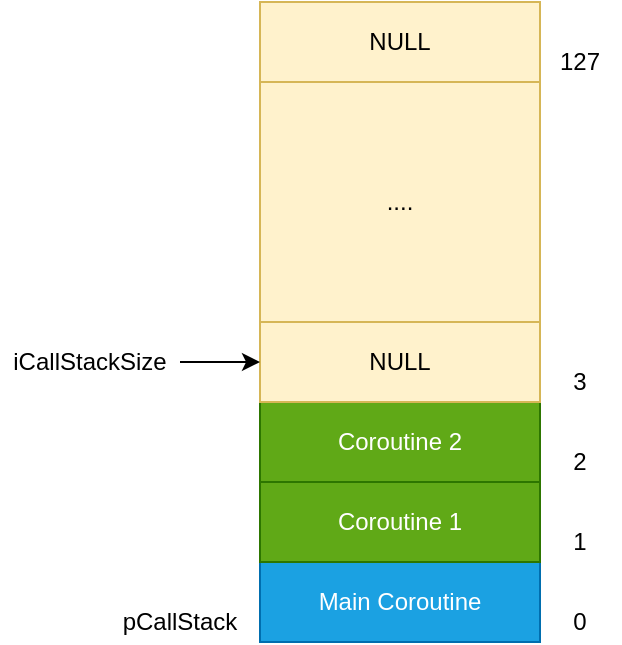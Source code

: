 <mxfile version="15.1.0" type="device"><diagram id="HsEDlTxsQRRqhncXb5kU" name="Page-1"><mxGraphModel dx="981" dy="501" grid="1" gridSize="10" guides="1" tooltips="1" connect="1" arrows="1" fold="1" page="1" pageScale="1" pageWidth="827" pageHeight="1169" math="0" shadow="0"><root><mxCell id="0"/><mxCell id="1" parent="0"/><mxCell id="CM90c6uH3n9mAcsu13af-8" value="" style="rounded=0;whiteSpace=wrap;html=1;" vertex="1" parent="1"><mxGeometry x="190" y="30" width="140" height="320" as="geometry"/></mxCell><mxCell id="CM90c6uH3n9mAcsu13af-1" value="Main Coroutine" style="rounded=0;whiteSpace=wrap;html=1;fontStyle=0;fillColor=#1ba1e2;strokeColor=#006EAF;fontColor=#ffffff;" vertex="1" parent="1"><mxGeometry x="190" y="310" width="140" height="40" as="geometry"/></mxCell><mxCell id="CM90c6uH3n9mAcsu13af-2" value="Coroutine 1" style="rounded=0;whiteSpace=wrap;html=1;fontStyle=0;fillColor=#60a917;strokeColor=#2D7600;fontColor=#ffffff;" vertex="1" parent="1"><mxGeometry x="190" y="270" width="140" height="40" as="geometry"/></mxCell><mxCell id="CM90c6uH3n9mAcsu13af-3" value="Coroutine 2" style="rounded=0;whiteSpace=wrap;html=1;fontStyle=0;fillColor=#60a917;strokeColor=#2D7600;fontColor=#ffffff;" vertex="1" parent="1"><mxGeometry x="190" y="230" width="140" height="40" as="geometry"/></mxCell><mxCell id="CM90c6uH3n9mAcsu13af-4" value="NULL" style="rounded=0;whiteSpace=wrap;html=1;fontStyle=0;fillColor=#fff2cc;strokeColor=#d6b656;" vertex="1" parent="1"><mxGeometry x="190" y="190" width="140" height="40" as="geometry"/></mxCell><mxCell id="CM90c6uH3n9mAcsu13af-5" value="pCallStack" style="text;html=1;strokeColor=none;fillColor=none;align=center;verticalAlign=middle;whiteSpace=wrap;rounded=0;" vertex="1" parent="1"><mxGeometry x="130" y="330" width="40" height="20" as="geometry"/></mxCell><mxCell id="CM90c6uH3n9mAcsu13af-7" style="edgeStyle=orthogonalEdgeStyle;rounded=0;orthogonalLoop=1;jettySize=auto;html=1;exitX=1;exitY=0.5;exitDx=0;exitDy=0;entryX=0;entryY=0.5;entryDx=0;entryDy=0;" edge="1" parent="1" source="CM90c6uH3n9mAcsu13af-6" target="CM90c6uH3n9mAcsu13af-4"><mxGeometry relative="1" as="geometry"/></mxCell><mxCell id="CM90c6uH3n9mAcsu13af-6" value="iCallStackSize" style="text;html=1;strokeColor=none;fillColor=none;align=center;verticalAlign=middle;whiteSpace=wrap;rounded=0;" vertex="1" parent="1"><mxGeometry x="60" y="200" width="90" height="20" as="geometry"/></mxCell><mxCell id="CM90c6uH3n9mAcsu13af-9" value="NULL" style="rounded=0;whiteSpace=wrap;html=1;fontStyle=0;fillColor=#fff2cc;strokeColor=#d6b656;" vertex="1" parent="1"><mxGeometry x="190" y="30" width="140" height="40" as="geometry"/></mxCell><mxCell id="CM90c6uH3n9mAcsu13af-10" value="...." style="rounded=0;whiteSpace=wrap;html=1;fontStyle=0;fillColor=#fff2cc;strokeColor=#d6b656;" vertex="1" parent="1"><mxGeometry x="190" y="70" width="140" height="120" as="geometry"/></mxCell><mxCell id="CM90c6uH3n9mAcsu13af-11" value="127" style="text;html=1;strokeColor=none;fillColor=none;align=center;verticalAlign=middle;whiteSpace=wrap;rounded=0;" vertex="1" parent="1"><mxGeometry x="330" y="50" width="40" height="20" as="geometry"/></mxCell><mxCell id="CM90c6uH3n9mAcsu13af-12" value="3" style="text;html=1;strokeColor=none;fillColor=none;align=center;verticalAlign=middle;whiteSpace=wrap;rounded=0;" vertex="1" parent="1"><mxGeometry x="330" y="210" width="40" height="20" as="geometry"/></mxCell><mxCell id="CM90c6uH3n9mAcsu13af-13" value="0" style="text;html=1;strokeColor=none;fillColor=none;align=center;verticalAlign=middle;whiteSpace=wrap;rounded=0;" vertex="1" parent="1"><mxGeometry x="330" y="330" width="40" height="20" as="geometry"/></mxCell><mxCell id="CM90c6uH3n9mAcsu13af-14" value="1" style="text;html=1;strokeColor=none;fillColor=none;align=center;verticalAlign=middle;whiteSpace=wrap;rounded=0;" vertex="1" parent="1"><mxGeometry x="330" y="290" width="40" height="20" as="geometry"/></mxCell><mxCell id="CM90c6uH3n9mAcsu13af-15" value="2" style="text;html=1;strokeColor=none;fillColor=none;align=center;verticalAlign=middle;whiteSpace=wrap;rounded=0;" vertex="1" parent="1"><mxGeometry x="330" y="250" width="40" height="20" as="geometry"/></mxCell></root></mxGraphModel></diagram></mxfile>